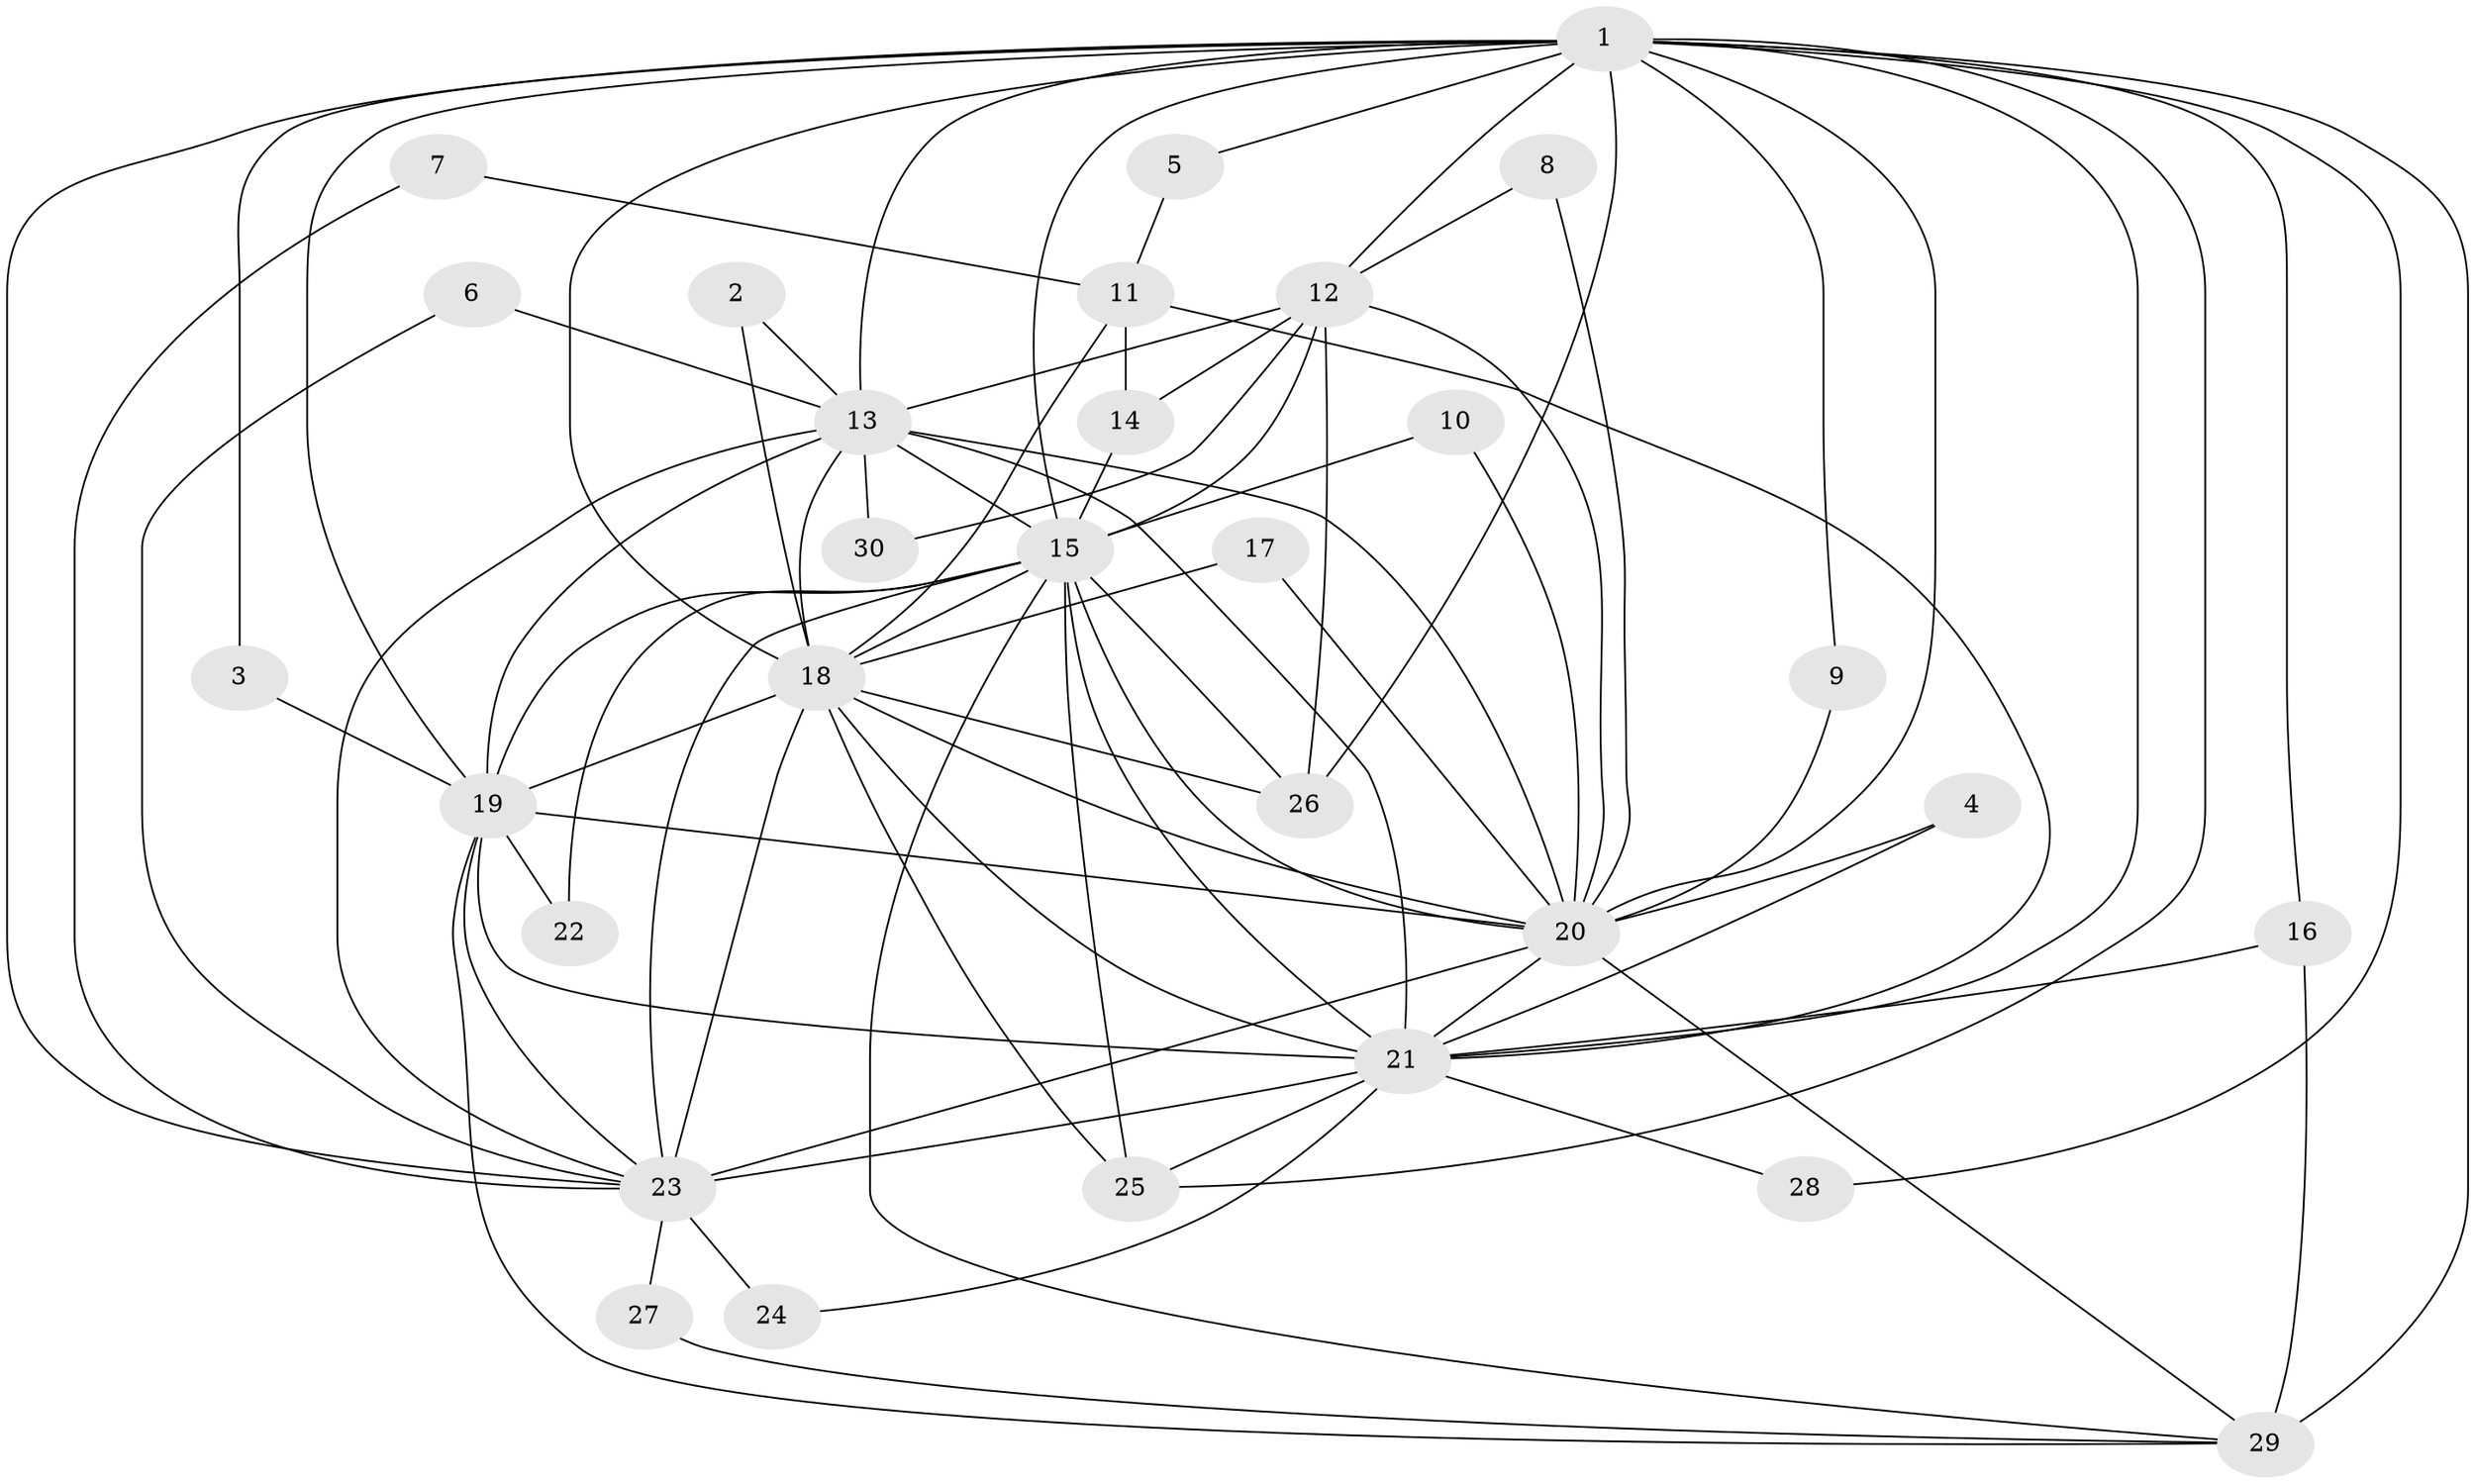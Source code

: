 // original degree distribution, {14: 0.01694915254237288, 19: 0.03389830508474576, 16: 0.05084745762711865, 15: 0.03389830508474576, 20: 0.01694915254237288, 12: 0.01694915254237288, 4: 0.05084745762711865, 8: 0.01694915254237288, 2: 0.576271186440678, 3: 0.1694915254237288, 6: 0.01694915254237288}
// Generated by graph-tools (version 1.1) at 2025/25/03/09/25 03:25:44]
// undirected, 30 vertices, 82 edges
graph export_dot {
graph [start="1"]
  node [color=gray90,style=filled];
  1;
  2;
  3;
  4;
  5;
  6;
  7;
  8;
  9;
  10;
  11;
  12;
  13;
  14;
  15;
  16;
  17;
  18;
  19;
  20;
  21;
  22;
  23;
  24;
  25;
  26;
  27;
  28;
  29;
  30;
  1 -- 3 [weight=1.0];
  1 -- 5 [weight=1.0];
  1 -- 9 [weight=1.0];
  1 -- 12 [weight=1.0];
  1 -- 13 [weight=2.0];
  1 -- 15 [weight=4.0];
  1 -- 16 [weight=1.0];
  1 -- 18 [weight=2.0];
  1 -- 19 [weight=2.0];
  1 -- 20 [weight=4.0];
  1 -- 21 [weight=3.0];
  1 -- 23 [weight=2.0];
  1 -- 25 [weight=1.0];
  1 -- 26 [weight=2.0];
  1 -- 28 [weight=1.0];
  1 -- 29 [weight=2.0];
  2 -- 13 [weight=1.0];
  2 -- 18 [weight=1.0];
  3 -- 19 [weight=1.0];
  4 -- 20 [weight=1.0];
  4 -- 21 [weight=1.0];
  5 -- 11 [weight=1.0];
  6 -- 13 [weight=1.0];
  6 -- 23 [weight=1.0];
  7 -- 11 [weight=1.0];
  7 -- 23 [weight=1.0];
  8 -- 12 [weight=1.0];
  8 -- 20 [weight=1.0];
  9 -- 20 [weight=1.0];
  10 -- 15 [weight=1.0];
  10 -- 20 [weight=1.0];
  11 -- 14 [weight=1.0];
  11 -- 18 [weight=1.0];
  11 -- 21 [weight=1.0];
  12 -- 13 [weight=1.0];
  12 -- 14 [weight=1.0];
  12 -- 15 [weight=1.0];
  12 -- 20 [weight=1.0];
  12 -- 26 [weight=1.0];
  12 -- 30 [weight=1.0];
  13 -- 15 [weight=3.0];
  13 -- 18 [weight=1.0];
  13 -- 19 [weight=1.0];
  13 -- 20 [weight=2.0];
  13 -- 21 [weight=1.0];
  13 -- 23 [weight=1.0];
  13 -- 30 [weight=1.0];
  14 -- 15 [weight=1.0];
  15 -- 18 [weight=3.0];
  15 -- 19 [weight=2.0];
  15 -- 20 [weight=2.0];
  15 -- 21 [weight=2.0];
  15 -- 22 [weight=1.0];
  15 -- 23 [weight=3.0];
  15 -- 25 [weight=1.0];
  15 -- 26 [weight=1.0];
  15 -- 29 [weight=1.0];
  16 -- 21 [weight=1.0];
  16 -- 29 [weight=1.0];
  17 -- 18 [weight=1.0];
  17 -- 20 [weight=1.0];
  18 -- 19 [weight=3.0];
  18 -- 20 [weight=2.0];
  18 -- 21 [weight=2.0];
  18 -- 23 [weight=2.0];
  18 -- 25 [weight=1.0];
  18 -- 26 [weight=1.0];
  19 -- 20 [weight=1.0];
  19 -- 21 [weight=1.0];
  19 -- 22 [weight=1.0];
  19 -- 23 [weight=1.0];
  19 -- 29 [weight=1.0];
  20 -- 21 [weight=1.0];
  20 -- 23 [weight=1.0];
  20 -- 29 [weight=1.0];
  21 -- 23 [weight=1.0];
  21 -- 24 [weight=1.0];
  21 -- 25 [weight=1.0];
  21 -- 28 [weight=1.0];
  23 -- 24 [weight=1.0];
  23 -- 27 [weight=1.0];
  27 -- 29 [weight=1.0];
}
